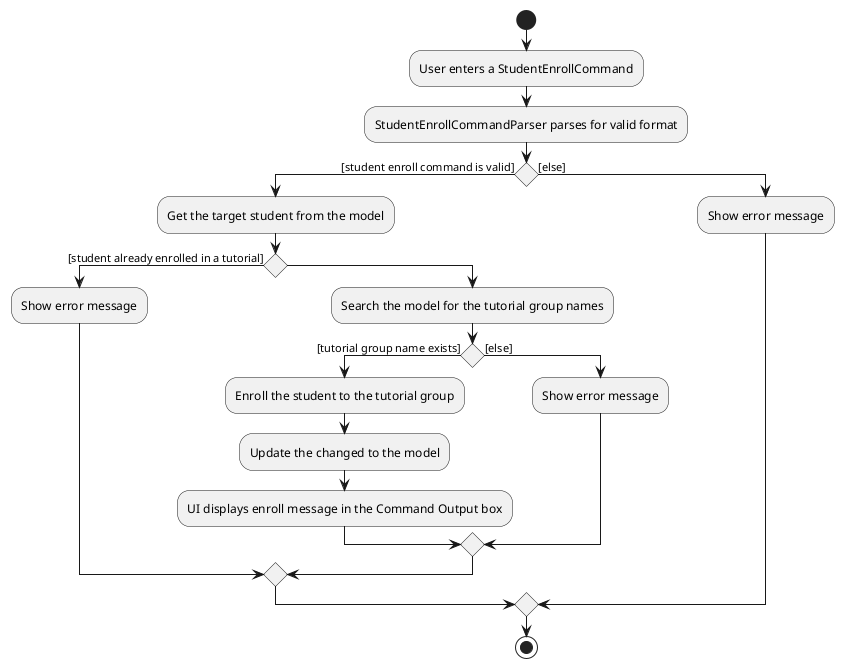 @startuml
start
:User enters a StudentEnrollCommand;
:StudentEnrollCommandParser parses for valid format;
'Since the beta syntax does not support placing the condition outside the
'diamond we place it as the true branch instead.

if () then ([student enroll command is valid])
    :Get the target student from the model;
    if () then ([student already enrolled in a tutorial])
    :Show error message;
    else ()
    :Search the model for the tutorial group names;
    if () then  ([tutorial group name exists])
        :Enroll the student to the tutorial group;
        :Update the changed to the model;
        :UI displays enroll message in the Command Output box;
        else ([else])
        :Show error message;
        endif
    endif


else ([else])
    :Show error message;
endif
stop
@enduml
